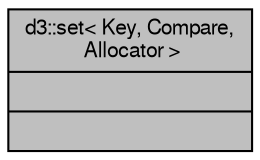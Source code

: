 digraph "d3::set&lt; Key, Compare, Allocator &gt;"
{
  edge [fontname="FreeSans",fontsize="10",labelfontname="FreeSans",labelfontsize="10"];
  node [fontname="FreeSans",fontsize="10",shape=record];
  Node1 [label="{d3::set\< Key, Compare,\l Allocator \>\n||}",height=0.2,width=0.4,color="black", fillcolor="grey75", style="filled" fontcolor="black"];
}
